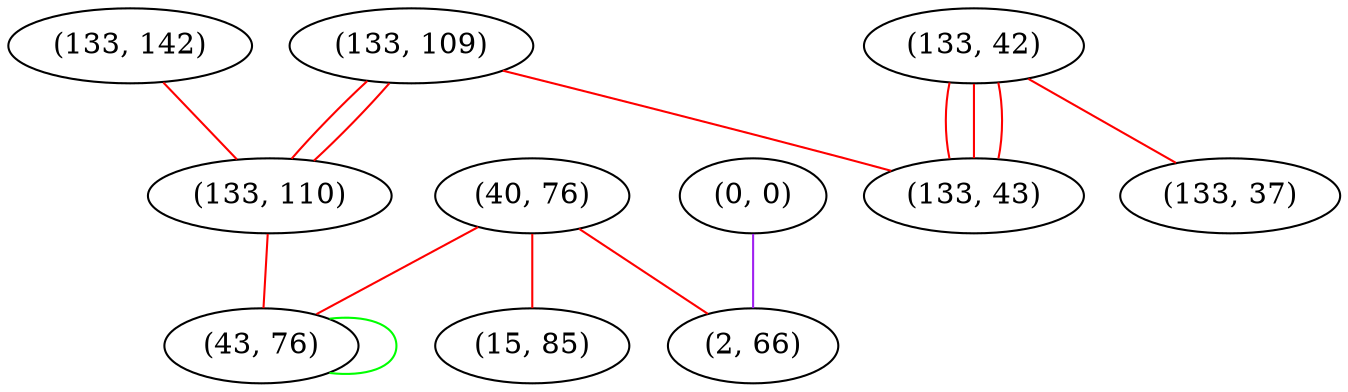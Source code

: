 graph "" {
"(133, 142)";
"(0, 0)";
"(133, 42)";
"(133, 37)";
"(40, 76)";
"(15, 85)";
"(133, 109)";
"(133, 110)";
"(2, 66)";
"(133, 43)";
"(43, 76)";
"(133, 142)" -- "(133, 110)"  [color=red, key=0, weight=1];
"(0, 0)" -- "(2, 66)"  [color=purple, key=0, weight=4];
"(133, 42)" -- "(133, 37)"  [color=red, key=0, weight=1];
"(133, 42)" -- "(133, 43)"  [color=red, key=0, weight=1];
"(133, 42)" -- "(133, 43)"  [color=red, key=1, weight=1];
"(133, 42)" -- "(133, 43)"  [color=red, key=2, weight=1];
"(40, 76)" -- "(15, 85)"  [color=red, key=0, weight=1];
"(40, 76)" -- "(43, 76)"  [color=red, key=0, weight=1];
"(40, 76)" -- "(2, 66)"  [color=red, key=0, weight=1];
"(133, 109)" -- "(133, 110)"  [color=red, key=0, weight=1];
"(133, 109)" -- "(133, 110)"  [color=red, key=1, weight=1];
"(133, 109)" -- "(133, 43)"  [color=red, key=0, weight=1];
"(133, 110)" -- "(43, 76)"  [color=red, key=0, weight=1];
"(43, 76)" -- "(43, 76)"  [color=green, key=0, weight=2];
}
